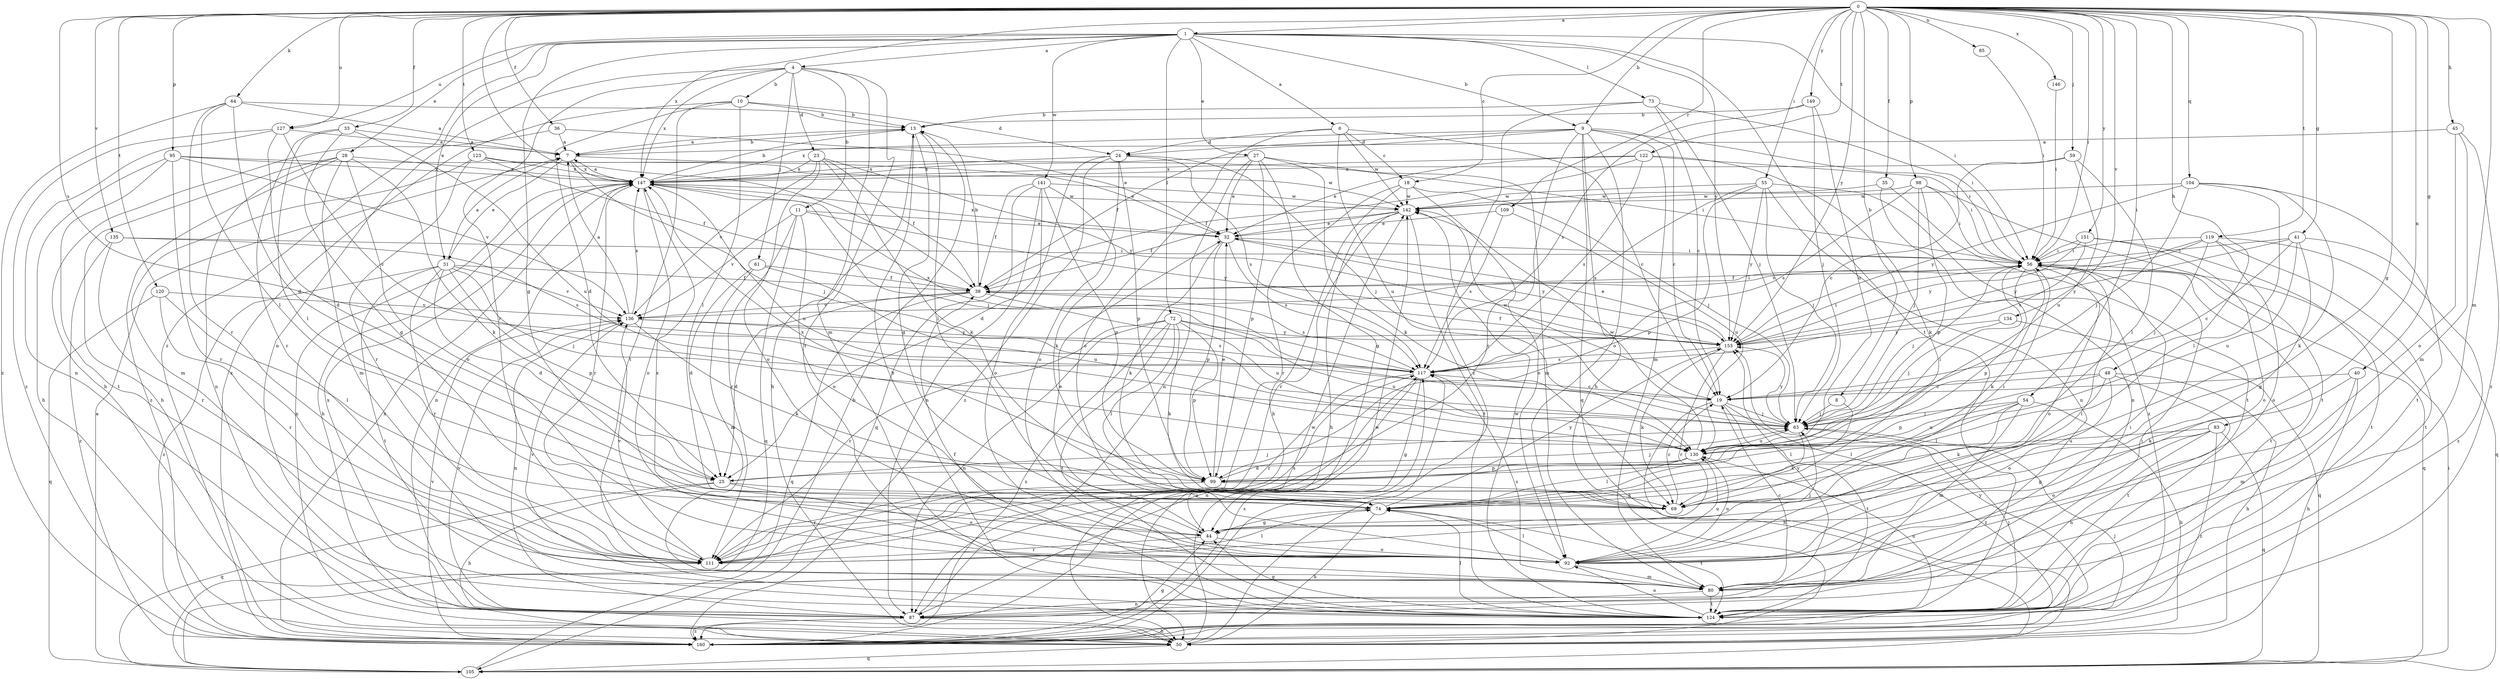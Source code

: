strict digraph  {
0;
1;
4;
6;
7;
8;
9;
10;
11;
13;
18;
19;
23;
24;
25;
27;
28;
31;
32;
33;
35;
36;
38;
40;
41;
44;
45;
48;
50;
54;
55;
56;
59;
61;
63;
64;
69;
72;
73;
74;
80;
83;
85;
87;
92;
95;
98;
99;
104;
105;
109;
111;
117;
119;
120;
122;
123;
124;
127;
130;
134;
135;
136;
141;
142;
146;
147;
149;
151;
153;
160;
0 -> 1  [label=a];
0 -> 8  [label=b];
0 -> 9  [label=b];
0 -> 18  [label=c];
0 -> 33  [label=f];
0 -> 35  [label=f];
0 -> 36  [label=f];
0 -> 38  [label=f];
0 -> 40  [label=g];
0 -> 41  [label=g];
0 -> 44  [label=g];
0 -> 45  [label=h];
0 -> 48  [label=h];
0 -> 54  [label=i];
0 -> 55  [label=i];
0 -> 56  [label=i];
0 -> 59  [label=j];
0 -> 64  [label=k];
0 -> 80  [label=m];
0 -> 83  [label=n];
0 -> 85  [label=n];
0 -> 95  [label=p];
0 -> 98  [label=p];
0 -> 104  [label=q];
0 -> 109  [label=r];
0 -> 117  [label=s];
0 -> 119  [label=t];
0 -> 120  [label=t];
0 -> 122  [label=t];
0 -> 123  [label=t];
0 -> 127  [label=u];
0 -> 134  [label=v];
0 -> 135  [label=v];
0 -> 146  [label=x];
0 -> 147  [label=x];
0 -> 149  [label=y];
0 -> 151  [label=y];
0 -> 153  [label=y];
1 -> 4  [label=a];
1 -> 6  [label=a];
1 -> 9  [label=b];
1 -> 27  [label=e];
1 -> 28  [label=e];
1 -> 31  [label=e];
1 -> 44  [label=g];
1 -> 56  [label=i];
1 -> 72  [label=l];
1 -> 73  [label=l];
1 -> 124  [label=t];
1 -> 127  [label=u];
1 -> 141  [label=w];
1 -> 153  [label=y];
1 -> 160  [label=z];
4 -> 10  [label=b];
4 -> 11  [label=b];
4 -> 23  [label=d];
4 -> 61  [label=j];
4 -> 80  [label=m];
4 -> 87  [label=n];
4 -> 111  [label=r];
4 -> 124  [label=t];
4 -> 147  [label=x];
6 -> 18  [label=c];
6 -> 19  [label=c];
6 -> 24  [label=d];
6 -> 92  [label=o];
6 -> 130  [label=u];
6 -> 142  [label=w];
7 -> 13  [label=b];
7 -> 31  [label=e];
7 -> 32  [label=e];
7 -> 63  [label=j];
7 -> 147  [label=x];
8 -> 63  [label=j];
8 -> 74  [label=l];
9 -> 19  [label=c];
9 -> 24  [label=d];
9 -> 38  [label=f];
9 -> 50  [label=h];
9 -> 56  [label=i];
9 -> 80  [label=m];
9 -> 92  [label=o];
9 -> 105  [label=q];
9 -> 111  [label=r];
9 -> 147  [label=x];
10 -> 13  [label=b];
10 -> 24  [label=d];
10 -> 25  [label=d];
10 -> 74  [label=l];
10 -> 124  [label=t];
10 -> 160  [label=z];
11 -> 32  [label=e];
11 -> 92  [label=o];
11 -> 105  [label=q];
11 -> 111  [label=r];
11 -> 136  [label=v];
11 -> 153  [label=y];
13 -> 7  [label=a];
13 -> 44  [label=g];
13 -> 50  [label=h];
13 -> 74  [label=l];
18 -> 50  [label=h];
18 -> 63  [label=j];
18 -> 92  [label=o];
18 -> 111  [label=r];
18 -> 142  [label=w];
19 -> 50  [label=h];
19 -> 63  [label=j];
19 -> 124  [label=t];
19 -> 142  [label=w];
19 -> 160  [label=z];
23 -> 38  [label=f];
23 -> 69  [label=k];
23 -> 92  [label=o];
23 -> 136  [label=v];
23 -> 147  [label=x];
23 -> 153  [label=y];
24 -> 25  [label=d];
24 -> 63  [label=j];
24 -> 92  [label=o];
24 -> 99  [label=p];
24 -> 117  [label=s];
24 -> 147  [label=x];
24 -> 160  [label=z];
25 -> 50  [label=h];
25 -> 63  [label=j];
25 -> 74  [label=l];
25 -> 92  [label=o];
25 -> 105  [label=q];
27 -> 32  [label=e];
27 -> 44  [label=g];
27 -> 69  [label=k];
27 -> 80  [label=m];
27 -> 87  [label=n];
27 -> 99  [label=p];
27 -> 147  [label=x];
28 -> 50  [label=h];
28 -> 69  [label=k];
28 -> 80  [label=m];
28 -> 87  [label=n];
28 -> 92  [label=o];
28 -> 147  [label=x];
28 -> 160  [label=z];
31 -> 7  [label=a];
31 -> 25  [label=d];
31 -> 38  [label=f];
31 -> 63  [label=j];
31 -> 99  [label=p];
31 -> 111  [label=r];
31 -> 124  [label=t];
31 -> 136  [label=v];
31 -> 160  [label=z];
32 -> 56  [label=i];
32 -> 69  [label=k];
32 -> 99  [label=p];
32 -> 117  [label=s];
32 -> 147  [label=x];
32 -> 153  [label=y];
33 -> 7  [label=a];
33 -> 44  [label=g];
33 -> 74  [label=l];
33 -> 111  [label=r];
33 -> 130  [label=u];
35 -> 87  [label=n];
35 -> 124  [label=t];
35 -> 142  [label=w];
36 -> 7  [label=a];
36 -> 32  [label=e];
36 -> 50  [label=h];
38 -> 13  [label=b];
38 -> 25  [label=d];
38 -> 56  [label=i];
38 -> 105  [label=q];
38 -> 117  [label=s];
38 -> 130  [label=u];
38 -> 136  [label=v];
40 -> 19  [label=c];
40 -> 50  [label=h];
40 -> 69  [label=k];
40 -> 80  [label=m];
41 -> 19  [label=c];
41 -> 44  [label=g];
41 -> 56  [label=i];
41 -> 130  [label=u];
41 -> 153  [label=y];
41 -> 160  [label=z];
44 -> 32  [label=e];
44 -> 92  [label=o];
44 -> 111  [label=r];
45 -> 7  [label=a];
45 -> 80  [label=m];
45 -> 92  [label=o];
45 -> 160  [label=z];
48 -> 19  [label=c];
48 -> 50  [label=h];
48 -> 74  [label=l];
48 -> 92  [label=o];
48 -> 99  [label=p];
48 -> 124  [label=t];
50 -> 105  [label=q];
50 -> 117  [label=s];
50 -> 142  [label=w];
50 -> 147  [label=x];
54 -> 50  [label=h];
54 -> 63  [label=j];
54 -> 69  [label=k];
54 -> 74  [label=l];
54 -> 80  [label=m];
54 -> 130  [label=u];
55 -> 63  [label=j];
55 -> 87  [label=n];
55 -> 99  [label=p];
55 -> 117  [label=s];
55 -> 142  [label=w];
55 -> 153  [label=y];
55 -> 160  [label=z];
56 -> 38  [label=f];
56 -> 63  [label=j];
56 -> 69  [label=k];
56 -> 92  [label=o];
56 -> 99  [label=p];
56 -> 105  [label=q];
56 -> 124  [label=t];
59 -> 19  [label=c];
59 -> 74  [label=l];
59 -> 130  [label=u];
59 -> 147  [label=x];
61 -> 25  [label=d];
61 -> 38  [label=f];
61 -> 80  [label=m];
61 -> 130  [label=u];
63 -> 69  [label=k];
63 -> 130  [label=u];
63 -> 153  [label=y];
64 -> 7  [label=a];
64 -> 13  [label=b];
64 -> 25  [label=d];
64 -> 74  [label=l];
64 -> 111  [label=r];
64 -> 160  [label=z];
69 -> 19  [label=c];
69 -> 56  [label=i];
72 -> 69  [label=k];
72 -> 74  [label=l];
72 -> 87  [label=n];
72 -> 99  [label=p];
72 -> 111  [label=r];
72 -> 124  [label=t];
72 -> 130  [label=u];
72 -> 153  [label=y];
72 -> 160  [label=z];
73 -> 13  [label=b];
73 -> 19  [label=c];
73 -> 56  [label=i];
73 -> 63  [label=j];
73 -> 160  [label=z];
74 -> 44  [label=g];
74 -> 50  [label=h];
74 -> 124  [label=t];
74 -> 153  [label=y];
80 -> 19  [label=c];
80 -> 56  [label=i];
80 -> 87  [label=n];
80 -> 117  [label=s];
80 -> 124  [label=t];
80 -> 136  [label=v];
80 -> 153  [label=y];
83 -> 44  [label=g];
83 -> 87  [label=n];
83 -> 92  [label=o];
83 -> 105  [label=q];
83 -> 130  [label=u];
83 -> 160  [label=z];
85 -> 56  [label=i];
87 -> 50  [label=h];
87 -> 56  [label=i];
87 -> 117  [label=s];
87 -> 136  [label=v];
87 -> 147  [label=x];
87 -> 160  [label=z];
92 -> 56  [label=i];
92 -> 63  [label=j];
92 -> 74  [label=l];
92 -> 80  [label=m];
92 -> 130  [label=u];
92 -> 147  [label=x];
95 -> 50  [label=h];
95 -> 56  [label=i];
95 -> 111  [label=r];
95 -> 124  [label=t];
95 -> 136  [label=v];
95 -> 147  [label=x];
98 -> 56  [label=i];
98 -> 63  [label=j];
98 -> 99  [label=p];
98 -> 117  [label=s];
98 -> 124  [label=t];
98 -> 142  [label=w];
99 -> 32  [label=e];
99 -> 63  [label=j];
99 -> 69  [label=k];
99 -> 111  [label=r];
99 -> 147  [label=x];
104 -> 63  [label=j];
104 -> 69  [label=k];
104 -> 74  [label=l];
104 -> 124  [label=t];
104 -> 142  [label=w];
104 -> 153  [label=y];
105 -> 7  [label=a];
105 -> 13  [label=b];
105 -> 56  [label=i];
109 -> 32  [label=e];
109 -> 117  [label=s];
109 -> 130  [label=u];
111 -> 74  [label=l];
111 -> 117  [label=s];
111 -> 136  [label=v];
117 -> 19  [label=c];
117 -> 44  [label=g];
117 -> 87  [label=n];
117 -> 111  [label=r];
117 -> 147  [label=x];
119 -> 56  [label=i];
119 -> 63  [label=j];
119 -> 92  [label=o];
119 -> 105  [label=q];
119 -> 124  [label=t];
119 -> 136  [label=v];
119 -> 153  [label=y];
120 -> 74  [label=l];
120 -> 105  [label=q];
120 -> 111  [label=r];
120 -> 136  [label=v];
122 -> 32  [label=e];
122 -> 38  [label=f];
122 -> 56  [label=i];
122 -> 69  [label=k];
122 -> 117  [label=s];
122 -> 147  [label=x];
123 -> 38  [label=f];
123 -> 80  [label=m];
123 -> 111  [label=r];
123 -> 142  [label=w];
123 -> 147  [label=x];
124 -> 13  [label=b];
124 -> 38  [label=f];
124 -> 44  [label=g];
124 -> 63  [label=j];
124 -> 74  [label=l];
124 -> 92  [label=o];
124 -> 130  [label=u];
124 -> 142  [label=w];
127 -> 7  [label=a];
127 -> 19  [label=c];
127 -> 25  [label=d];
127 -> 87  [label=n];
127 -> 160  [label=z];
130 -> 25  [label=d];
130 -> 56  [label=i];
130 -> 74  [label=l];
130 -> 92  [label=o];
130 -> 99  [label=p];
130 -> 142  [label=w];
134 -> 63  [label=j];
134 -> 105  [label=q];
134 -> 153  [label=y];
135 -> 56  [label=i];
135 -> 111  [label=r];
135 -> 117  [label=s];
135 -> 160  [label=z];
136 -> 7  [label=a];
136 -> 69  [label=k];
136 -> 87  [label=n];
136 -> 117  [label=s];
136 -> 147  [label=x];
136 -> 153  [label=y];
141 -> 38  [label=f];
141 -> 69  [label=k];
141 -> 87  [label=n];
141 -> 92  [label=o];
141 -> 99  [label=p];
141 -> 105  [label=q];
141 -> 142  [label=w];
142 -> 32  [label=e];
142 -> 38  [label=f];
142 -> 50  [label=h];
142 -> 111  [label=r];
142 -> 124  [label=t];
146 -> 56  [label=i];
147 -> 7  [label=a];
147 -> 13  [label=b];
147 -> 50  [label=h];
147 -> 63  [label=j];
147 -> 87  [label=n];
147 -> 92  [label=o];
147 -> 111  [label=r];
147 -> 130  [label=u];
147 -> 142  [label=w];
149 -> 13  [label=b];
149 -> 63  [label=j];
149 -> 117  [label=s];
149 -> 130  [label=u];
151 -> 56  [label=i];
151 -> 92  [label=o];
151 -> 117  [label=s];
151 -> 124  [label=t];
151 -> 153  [label=y];
153 -> 32  [label=e];
153 -> 38  [label=f];
153 -> 56  [label=i];
153 -> 69  [label=k];
153 -> 111  [label=r];
153 -> 117  [label=s];
160 -> 44  [label=g];
160 -> 63  [label=j];
160 -> 117  [label=s];
160 -> 136  [label=v];
160 -> 142  [label=w];
160 -> 147  [label=x];
160 -> 153  [label=y];
}

